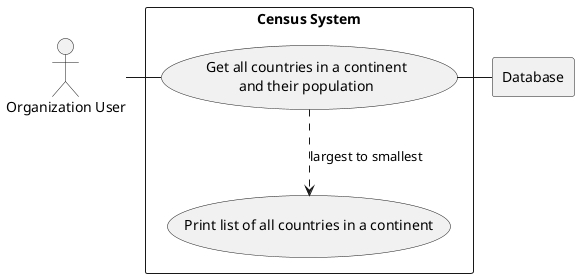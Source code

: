 @startuml

actor user as "Organization User"

rectangle Database

rectangle "Census System" {
    usecase UC4 as "Get all countries in a continent
    and their population"

    usecase UCa as "Print list of all countries in a continent"

    user - UC4
    UC4 ..> UCa : largest to smallest
    UC4 - Database
}

@enduml